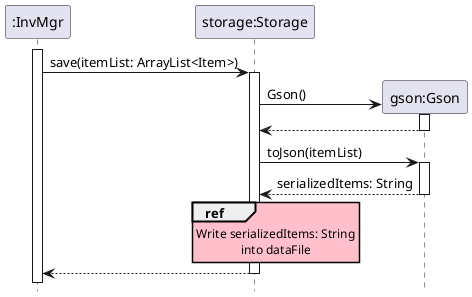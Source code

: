 @startuml

hide footbox
skinparam SequenceReferenceBackgroundColor pink

participant ":InvMgr" as InvMgr
participant "storage:Storage" as Storage
participant "gson:Gson" as Gson

activate InvMgr
    InvMgr -> Storage : save(itemList: ArrayList<Item>)
    activate Storage

        create Gson
        Storage -> Gson : Gson()
        activate Gson
        return

        Storage -> Gson : toJson(itemList)
        activate Gson
        return serializedItems: String

        ref over Storage
            Write serializedItems: String
            into dataFile
        end ref

    return

@enduml
